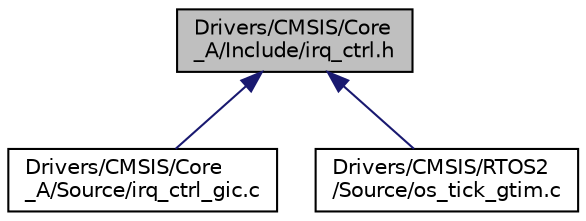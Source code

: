 digraph "Drivers/CMSIS/Core_A/Include/irq_ctrl.h"
{
 // LATEX_PDF_SIZE
  edge [fontname="Helvetica",fontsize="10",labelfontname="Helvetica",labelfontsize="10"];
  node [fontname="Helvetica",fontsize="10",shape=record];
  Node1 [label="Drivers/CMSIS/Core\l_A/Include/irq_ctrl.h",height=0.2,width=0.4,color="black", fillcolor="grey75", style="filled", fontcolor="black",tooltip="Interrupt Controller API header file."];
  Node1 -> Node2 [dir="back",color="midnightblue",fontsize="10",style="solid",fontname="Helvetica"];
  Node2 [label="Drivers/CMSIS/Core\l_A/Source/irq_ctrl_gic.c",height=0.2,width=0.4,color="black", fillcolor="white", style="filled",URL="$irq__ctrl__gic_8c.html",tooltip="Interrupt controller handling implementation for GIC."];
  Node1 -> Node3 [dir="back",color="midnightblue",fontsize="10",style="solid",fontname="Helvetica"];
  Node3 [label="Drivers/CMSIS/RTOS2\l/Source/os_tick_gtim.c",height=0.2,width=0.4,color="black", fillcolor="white", style="filled",URL="$os__tick__gtim_8c.html",tooltip="CMSIS OS Tick implementation for Generic Timer."];
}
